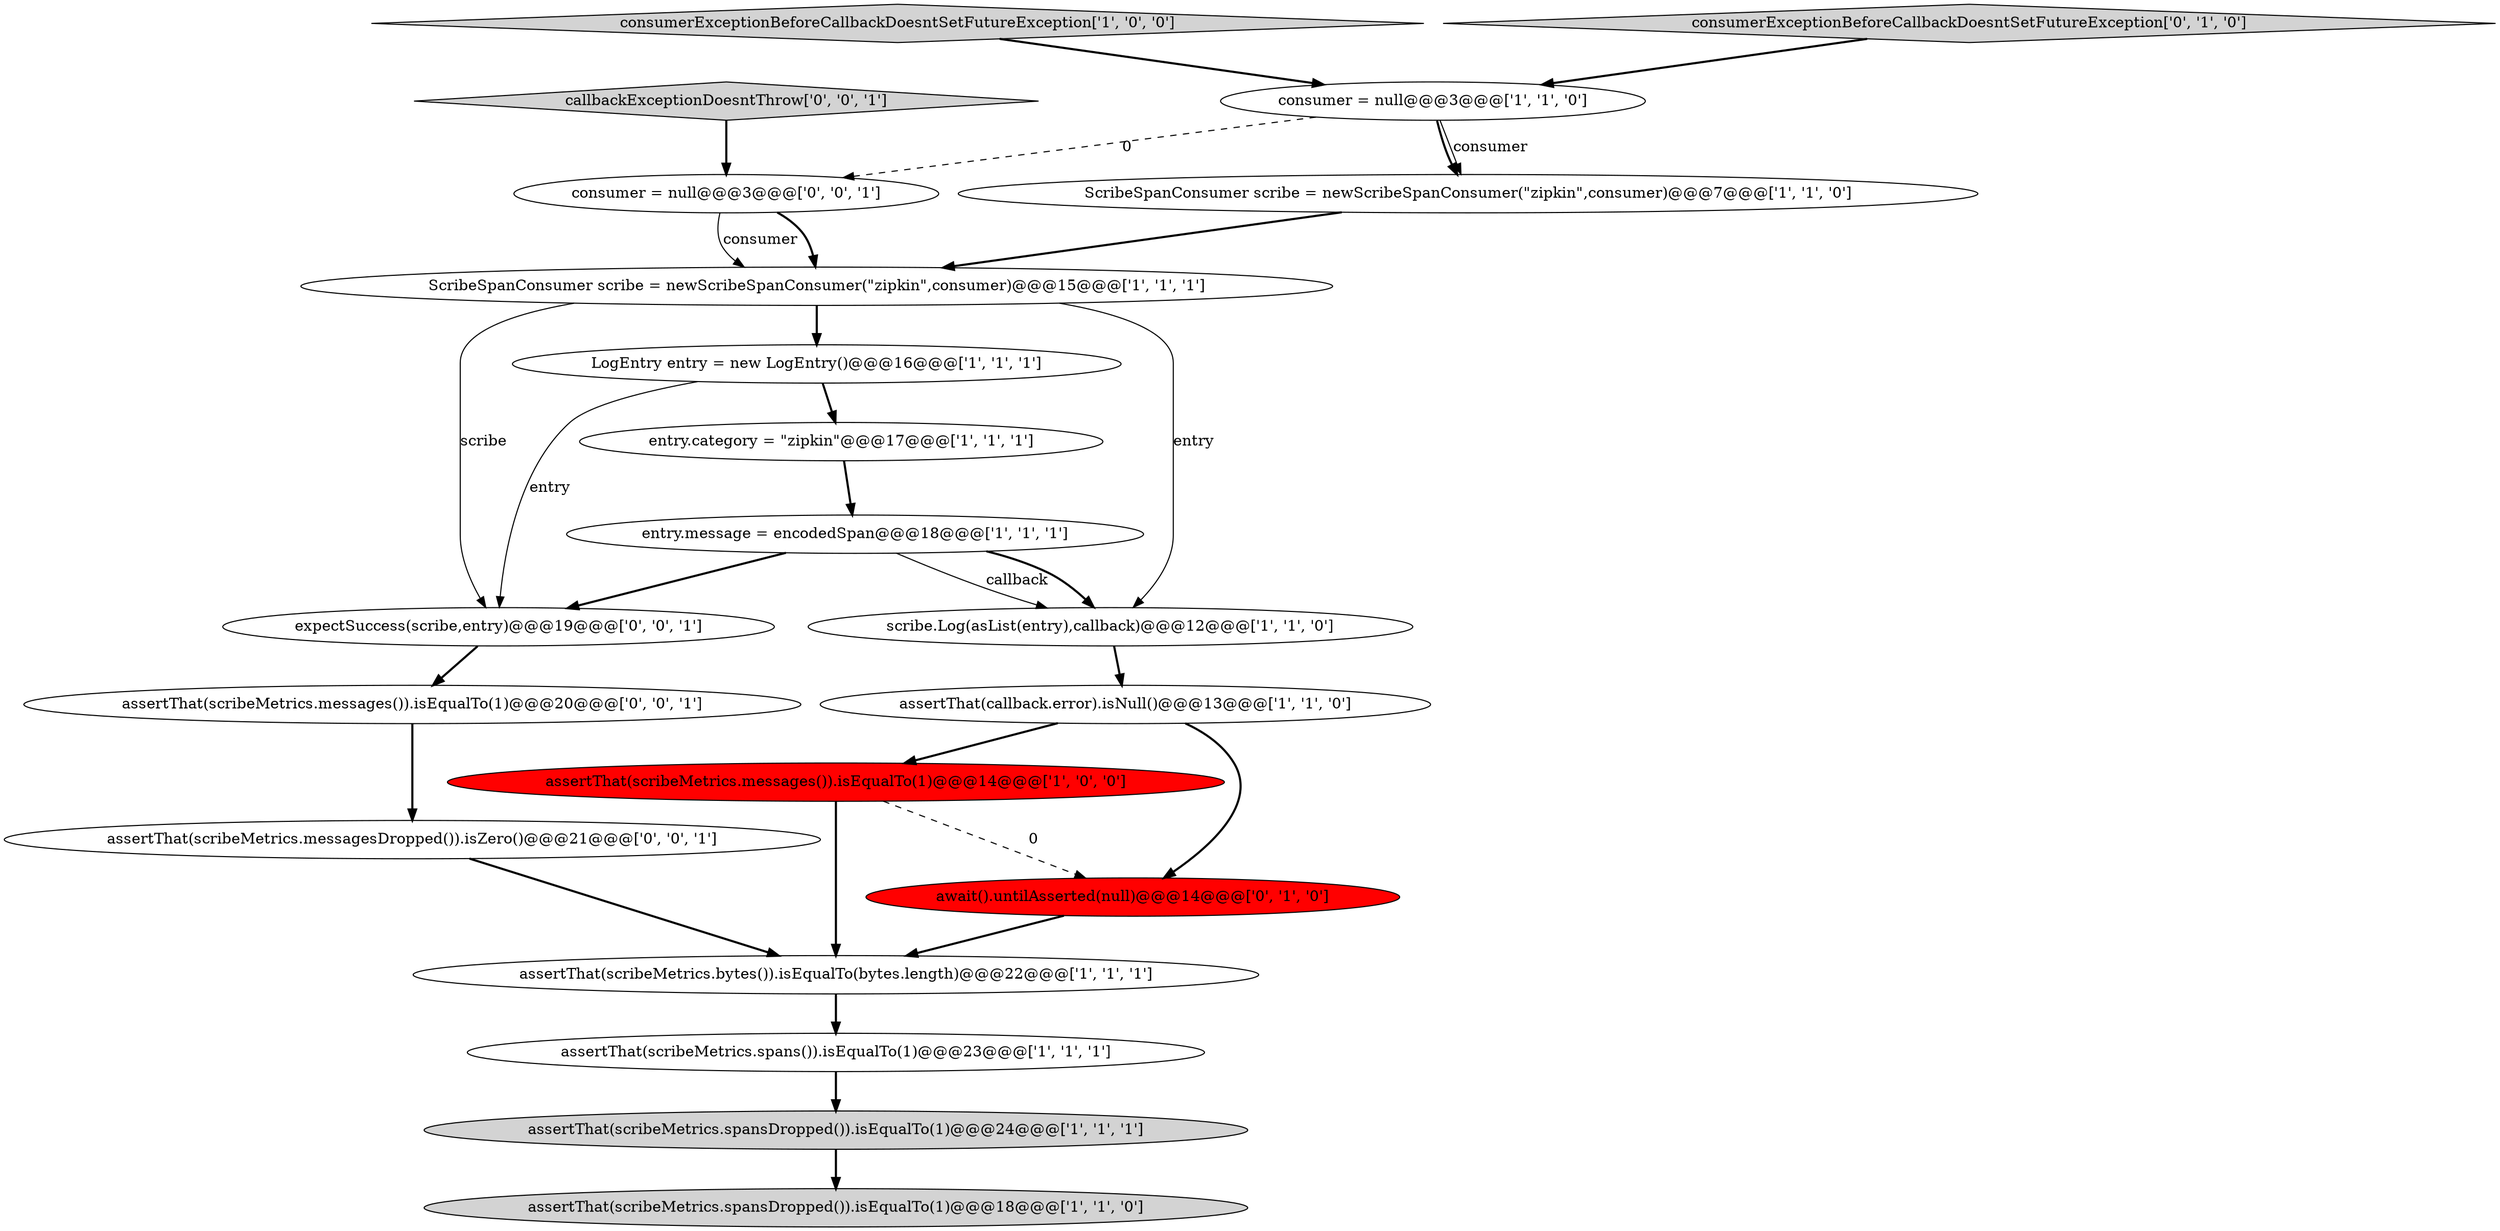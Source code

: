 digraph {
5 [style = filled, label = "assertThat(callback.error).isNull()@@@13@@@['1', '1', '0']", fillcolor = white, shape = ellipse image = "AAA0AAABBB1BBB"];
6 [style = filled, label = "consumerExceptionBeforeCallbackDoesntSetFutureException['1', '0', '0']", fillcolor = lightgray, shape = diamond image = "AAA0AAABBB1BBB"];
10 [style = filled, label = "consumer = null@@@3@@@['1', '1', '0']", fillcolor = white, shape = ellipse image = "AAA0AAABBB1BBB"];
17 [style = filled, label = "callbackExceptionDoesntThrow['0', '0', '1']", fillcolor = lightgray, shape = diamond image = "AAA0AAABBB3BBB"];
4 [style = filled, label = "assertThat(scribeMetrics.spans()).isEqualTo(1)@@@23@@@['1', '1', '1']", fillcolor = white, shape = ellipse image = "AAA0AAABBB1BBB"];
8 [style = filled, label = "ScribeSpanConsumer scribe = newScribeSpanConsumer(\"zipkin\",consumer)@@@7@@@['1', '1', '0']", fillcolor = white, shape = ellipse image = "AAA0AAABBB1BBB"];
2 [style = filled, label = "entry.message = encodedSpan@@@18@@@['1', '1', '1']", fillcolor = white, shape = ellipse image = "AAA0AAABBB1BBB"];
20 [style = filled, label = "assertThat(scribeMetrics.messages()).isEqualTo(1)@@@20@@@['0', '0', '1']", fillcolor = white, shape = ellipse image = "AAA0AAABBB3BBB"];
0 [style = filled, label = "assertThat(scribeMetrics.spansDropped()).isEqualTo(1)@@@24@@@['1', '1', '1']", fillcolor = lightgray, shape = ellipse image = "AAA0AAABBB1BBB"];
12 [style = filled, label = "LogEntry entry = new LogEntry()@@@16@@@['1', '1', '1']", fillcolor = white, shape = ellipse image = "AAA0AAABBB1BBB"];
11 [style = filled, label = "ScribeSpanConsumer scribe = newScribeSpanConsumer(\"zipkin\",consumer)@@@15@@@['1', '1', '1']", fillcolor = white, shape = ellipse image = "AAA0AAABBB1BBB"];
14 [style = filled, label = "consumerExceptionBeforeCallbackDoesntSetFutureException['0', '1', '0']", fillcolor = lightgray, shape = diamond image = "AAA0AAABBB2BBB"];
19 [style = filled, label = "expectSuccess(scribe,entry)@@@19@@@['0', '0', '1']", fillcolor = white, shape = ellipse image = "AAA0AAABBB3BBB"];
18 [style = filled, label = "consumer = null@@@3@@@['0', '0', '1']", fillcolor = white, shape = ellipse image = "AAA0AAABBB3BBB"];
15 [style = filled, label = "await().untilAsserted(null)@@@14@@@['0', '1', '0']", fillcolor = red, shape = ellipse image = "AAA1AAABBB2BBB"];
13 [style = filled, label = "entry.category = \"zipkin\"@@@17@@@['1', '1', '1']", fillcolor = white, shape = ellipse image = "AAA0AAABBB1BBB"];
1 [style = filled, label = "assertThat(scribeMetrics.messages()).isEqualTo(1)@@@14@@@['1', '0', '0']", fillcolor = red, shape = ellipse image = "AAA1AAABBB1BBB"];
16 [style = filled, label = "assertThat(scribeMetrics.messagesDropped()).isZero()@@@21@@@['0', '0', '1']", fillcolor = white, shape = ellipse image = "AAA0AAABBB3BBB"];
7 [style = filled, label = "scribe.Log(asList(entry),callback)@@@12@@@['1', '1', '0']", fillcolor = white, shape = ellipse image = "AAA0AAABBB1BBB"];
3 [style = filled, label = "assertThat(scribeMetrics.spansDropped()).isEqualTo(1)@@@18@@@['1', '1', '0']", fillcolor = lightgray, shape = ellipse image = "AAA0AAABBB1BBB"];
9 [style = filled, label = "assertThat(scribeMetrics.bytes()).isEqualTo(bytes.length)@@@22@@@['1', '1', '1']", fillcolor = white, shape = ellipse image = "AAA0AAABBB1BBB"];
11->19 [style = solid, label="scribe"];
0->3 [style = bold, label=""];
2->19 [style = bold, label=""];
2->7 [style = solid, label="callback"];
12->19 [style = solid, label="entry"];
1->15 [style = dashed, label="0"];
19->20 [style = bold, label=""];
9->4 [style = bold, label=""];
18->11 [style = bold, label=""];
14->10 [style = bold, label=""];
5->15 [style = bold, label=""];
11->12 [style = bold, label=""];
11->7 [style = solid, label="entry"];
18->11 [style = solid, label="consumer"];
1->9 [style = bold, label=""];
4->0 [style = bold, label=""];
10->18 [style = dashed, label="0"];
12->13 [style = bold, label=""];
5->1 [style = bold, label=""];
7->5 [style = bold, label=""];
20->16 [style = bold, label=""];
10->8 [style = bold, label=""];
15->9 [style = bold, label=""];
6->10 [style = bold, label=""];
10->8 [style = solid, label="consumer"];
2->7 [style = bold, label=""];
8->11 [style = bold, label=""];
16->9 [style = bold, label=""];
17->18 [style = bold, label=""];
13->2 [style = bold, label=""];
}
